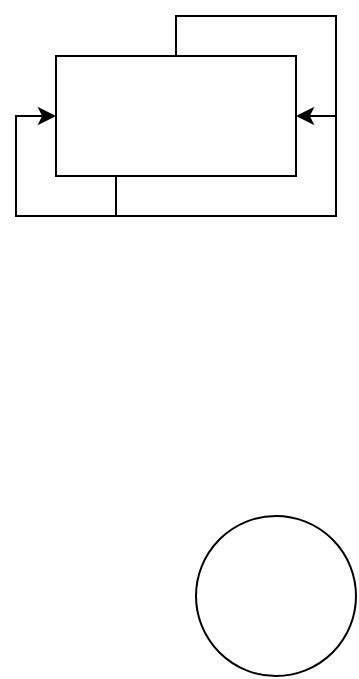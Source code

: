 <mxfile version="20.4.1" type="github">
  <diagram id="pPmmF7S-SRGnvUYHRbRi" name="第 1 页">
    <mxGraphModel dx="612" dy="548" grid="1" gridSize="10" guides="1" tooltips="1" connect="1" arrows="1" fold="1" page="1" pageScale="1" pageWidth="827" pageHeight="1169" math="0" shadow="0">
      <root>
        <mxCell id="0" />
        <mxCell id="1" parent="0" />
        <mxCell id="noHHaU7FmtYUztarqvyK-1" value="" style="rounded=0;whiteSpace=wrap;html=1;" parent="1" vertex="1">
          <mxGeometry x="160" y="150" width="120" height="60" as="geometry" />
        </mxCell>
        <mxCell id="noHHaU7FmtYUztarqvyK-2" style="edgeStyle=orthogonalEdgeStyle;rounded=0;orthogonalLoop=1;jettySize=auto;html=1;entryX=0;entryY=0.5;entryDx=0;entryDy=0;" parent="1" source="noHHaU7FmtYUztarqvyK-1" target="noHHaU7FmtYUztarqvyK-1" edge="1">
          <mxGeometry relative="1" as="geometry" />
        </mxCell>
        <mxCell id="noHHaU7FmtYUztarqvyK-3" style="edgeStyle=orthogonalEdgeStyle;rounded=0;orthogonalLoop=1;jettySize=auto;html=1;exitX=0.25;exitY=1;exitDx=0;exitDy=0;entryX=1;entryY=0.5;entryDx=0;entryDy=0;" parent="1" source="noHHaU7FmtYUztarqvyK-1" target="noHHaU7FmtYUztarqvyK-1" edge="1">
          <mxGeometry relative="1" as="geometry" />
        </mxCell>
        <mxCell id="lgy_gUnitiQ7vfLCQyZv-1" value="" style="ellipse;whiteSpace=wrap;html=1;aspect=fixed;" vertex="1" parent="1">
          <mxGeometry x="230" y="380" width="80" height="80" as="geometry" />
        </mxCell>
      </root>
    </mxGraphModel>
  </diagram>
</mxfile>

